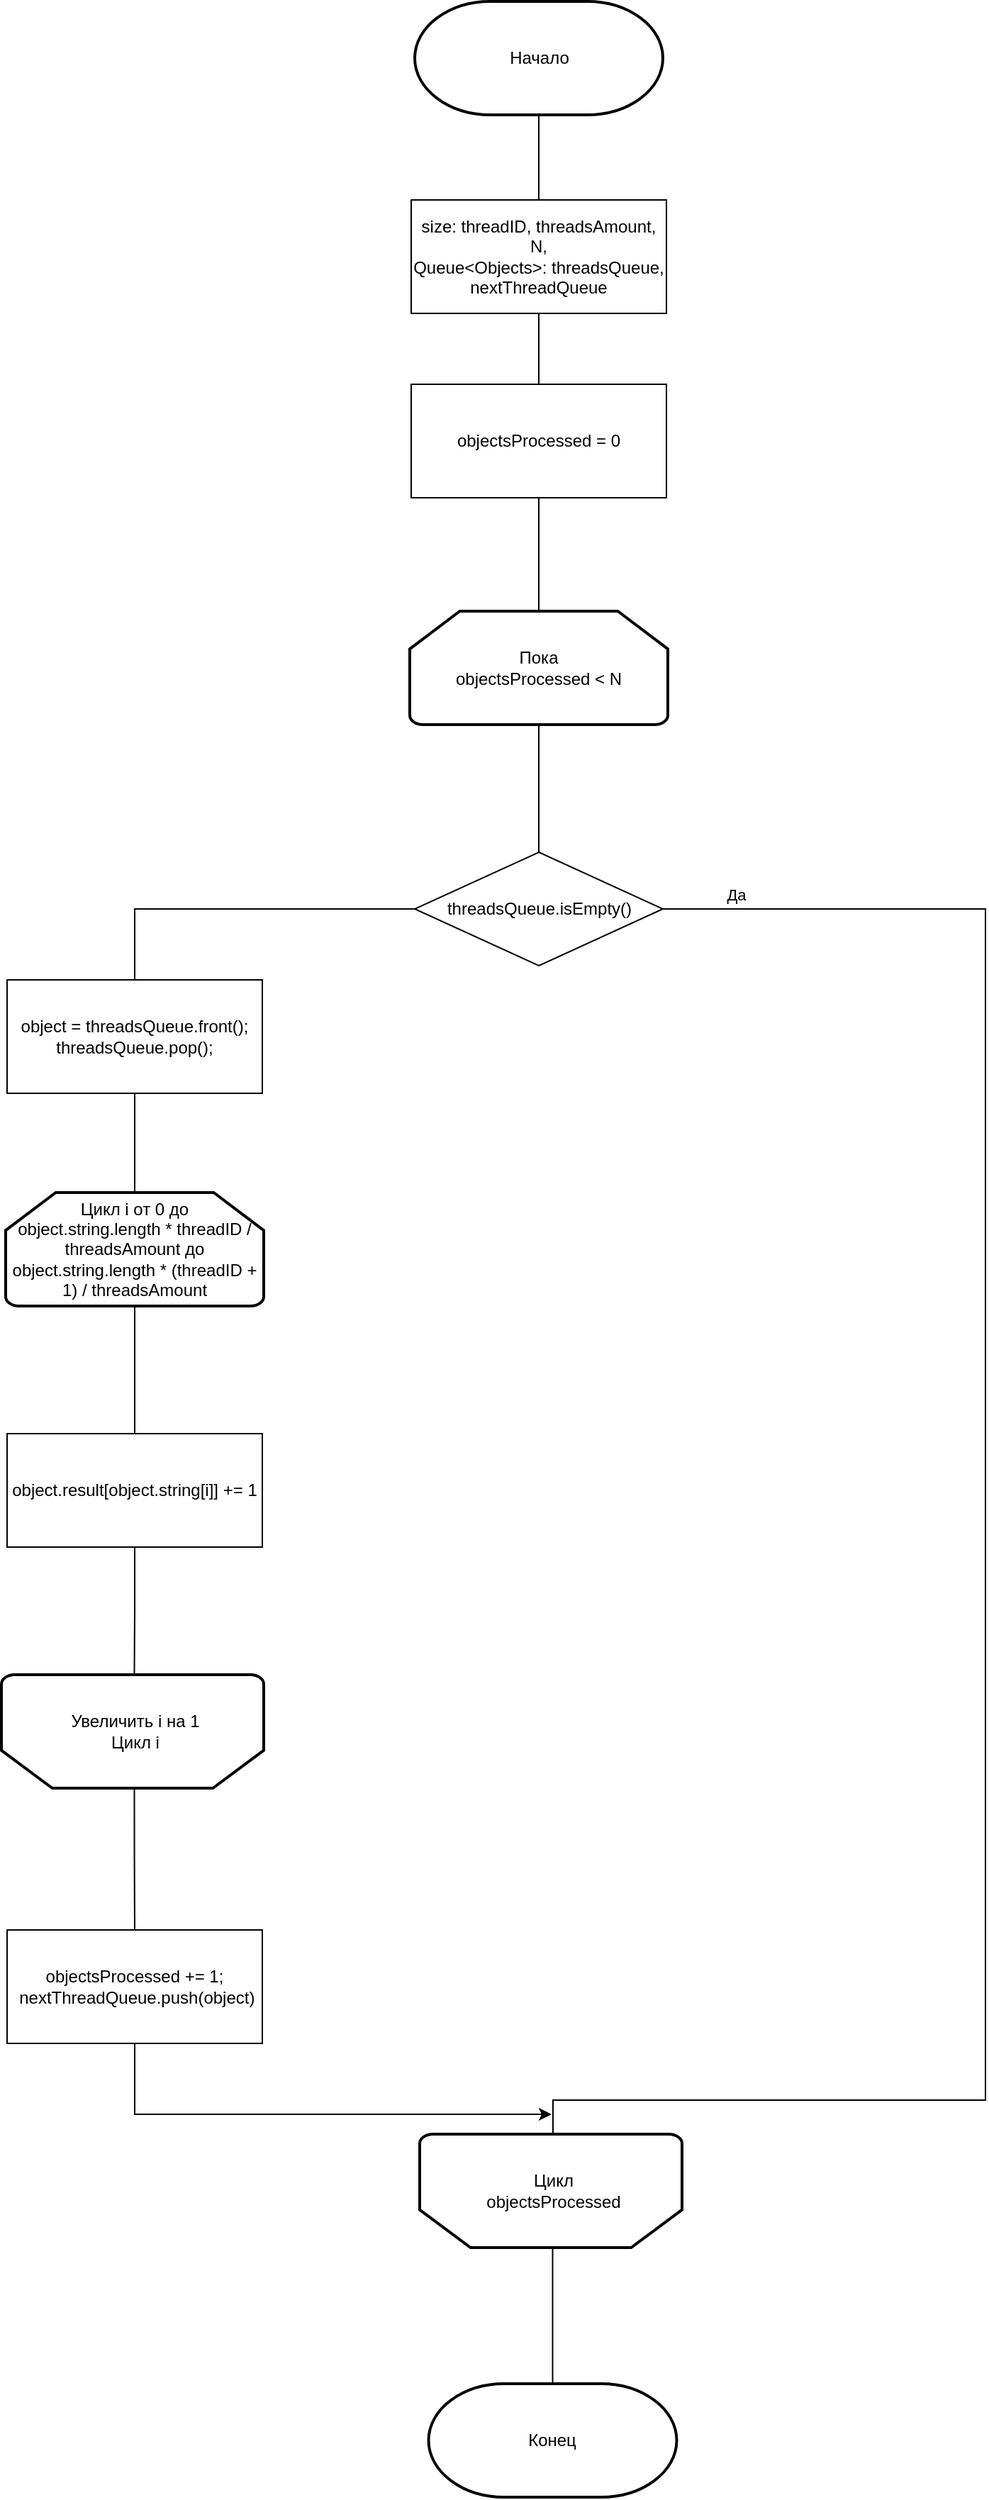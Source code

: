 <mxfile version="13.7.3" type="device"><diagram id="69GVSYjrUzHwj9-xHehx" name="Страница 1"><mxGraphModel dx="2343" dy="1580" grid="1" gridSize="10" guides="1" tooltips="1" connect="1" arrows="1" fold="1" page="1" pageScale="1" pageWidth="827" pageHeight="1169" math="0" shadow="0"><root><mxCell id="0"/><mxCell id="1" parent="0"/><mxCell id="4rqDlQlivFzVIRa4l3UD-1" value="Начало" style="strokeWidth=2;html=1;shape=mxgraph.flowchart.terminator;whiteSpace=wrap;" parent="1" vertex="1"><mxGeometry x="317.5" y="250" width="175" height="80" as="geometry"/></mxCell><mxCell id="ghVpbn0z8uRL4zvKaTwp-24" style="edgeStyle=orthogonalEdgeStyle;rounded=0;orthogonalLoop=1;jettySize=auto;html=1;exitX=0.5;exitY=1;exitDx=0;exitDy=0;exitPerimeter=0;entryX=0.5;entryY=0;entryDx=0;entryDy=0;endArrow=none;endFill=0;" edge="1" parent="1" source="4rqDlQlivFzVIRa4l3UD-2" target="ghVpbn0z8uRL4zvKaTwp-6"><mxGeometry relative="1" as="geometry"/></mxCell><mxCell id="4rqDlQlivFzVIRa4l3UD-2" value="Пока&lt;br&gt;objectsProcessed &amp;lt; N" style="strokeWidth=2;html=1;shape=mxgraph.flowchart.loop_limit;whiteSpace=wrap;labelBackgroundColor=none;" parent="1" vertex="1"><mxGeometry x="314" y="680" width="182" height="80" as="geometry"/></mxCell><mxCell id="4rqDlQlivFzVIRa4l3UD-9" value="" style="endArrow=none;html=1;entryX=0.5;entryY=1;entryDx=0;entryDy=0;entryPerimeter=0;exitX=0.5;exitY=0;exitDx=0;exitDy=0;" parent="1" source="ghVpbn0z8uRL4zvKaTwp-2" target="4rqDlQlivFzVIRa4l3UD-1" edge="1"><mxGeometry width="50" height="50" relative="1" as="geometry"><mxPoint x="405" y="370" as="sourcePoint"/><mxPoint x="450" y="520" as="targetPoint"/></mxGeometry></mxCell><mxCell id="ghVpbn0z8uRL4zvKaTwp-5" style="edgeStyle=orthogonalEdgeStyle;rounded=0;orthogonalLoop=1;jettySize=auto;html=1;exitX=0.5;exitY=1;exitDx=0;exitDy=0;entryX=0.5;entryY=0;entryDx=0;entryDy=0;endArrow=none;endFill=0;" edge="1" parent="1" source="ghVpbn0z8uRL4zvKaTwp-2" target="ghVpbn0z8uRL4zvKaTwp-3"><mxGeometry relative="1" as="geometry"/></mxCell><mxCell id="ghVpbn0z8uRL4zvKaTwp-2" value="size: threadID, threadsAmount, N,&lt;br&gt;Queue&amp;lt;Objects&amp;gt;: threadsQueue,&lt;br&gt;nextThreadQueue" style="rounded=0;whiteSpace=wrap;html=1;labelBackgroundColor=none;" vertex="1" parent="1"><mxGeometry x="315" y="390" width="180" height="80" as="geometry"/></mxCell><mxCell id="ghVpbn0z8uRL4zvKaTwp-4" style="edgeStyle=orthogonalEdgeStyle;rounded=0;orthogonalLoop=1;jettySize=auto;html=1;exitX=0.5;exitY=1;exitDx=0;exitDy=0;entryX=0.5;entryY=0;entryDx=0;entryDy=0;entryPerimeter=0;endArrow=none;endFill=0;" edge="1" parent="1" source="ghVpbn0z8uRL4zvKaTwp-3" target="4rqDlQlivFzVIRa4l3UD-2"><mxGeometry relative="1" as="geometry"/></mxCell><mxCell id="ghVpbn0z8uRL4zvKaTwp-3" value="objectsProcessed = 0" style="rounded=0;whiteSpace=wrap;html=1;labelBackgroundColor=none;" vertex="1" parent="1"><mxGeometry x="315" y="520" width="180" height="80" as="geometry"/></mxCell><mxCell id="ghVpbn0z8uRL4zvKaTwp-11" style="edgeStyle=orthogonalEdgeStyle;rounded=0;orthogonalLoop=1;jettySize=auto;html=1;exitX=1;exitY=0.5;exitDx=0;exitDy=0;endArrow=none;endFill=0;" edge="1" parent="1" source="ghVpbn0z8uRL4zvKaTwp-6" target="ghVpbn0z8uRL4zvKaTwp-10"><mxGeometry relative="1" as="geometry"><Array as="points"><mxPoint x="720" y="890"/><mxPoint x="720" y="1730"/><mxPoint x="415" y="1730"/></Array></mxGeometry></mxCell><mxCell id="ghVpbn0z8uRL4zvKaTwp-12" value="Да" style="edgeLabel;html=1;align=center;verticalAlign=middle;resizable=0;points=[];" vertex="1" connectable="0" parent="ghVpbn0z8uRL4zvKaTwp-11"><mxGeometry x="-0.904" relative="1" as="geometry"><mxPoint x="-16.21" y="-10" as="offset"/></mxGeometry></mxCell><mxCell id="ghVpbn0z8uRL4zvKaTwp-23" style="edgeStyle=orthogonalEdgeStyle;rounded=0;orthogonalLoop=1;jettySize=auto;html=1;exitX=0;exitY=0.5;exitDx=0;exitDy=0;entryX=0.5;entryY=0;entryDx=0;entryDy=0;endArrow=none;endFill=0;" edge="1" parent="1" source="ghVpbn0z8uRL4zvKaTwp-6" target="ghVpbn0z8uRL4zvKaTwp-13"><mxGeometry relative="1" as="geometry"/></mxCell><mxCell id="ghVpbn0z8uRL4zvKaTwp-6" value="threadsQueue.isEmpty()" style="rhombus;whiteSpace=wrap;html=1;" vertex="1" parent="1"><mxGeometry x="317.5" y="850" width="175" height="80" as="geometry"/></mxCell><mxCell id="ghVpbn0z8uRL4zvKaTwp-9" value="" style="strokeWidth=2;html=1;shape=mxgraph.flowchart.loop_limit;whiteSpace=wrap;labelBackgroundColor=none;rotation=-180;align=center;" vertex="1" parent="1"><mxGeometry x="321" y="1754" width="185" height="80" as="geometry"/></mxCell><mxCell id="ghVpbn0z8uRL4zvKaTwp-29" style="edgeStyle=orthogonalEdgeStyle;rounded=0;orthogonalLoop=1;jettySize=auto;html=1;exitX=0.5;exitY=1;exitDx=0;exitDy=0;entryX=0.5;entryY=0;entryDx=0;entryDy=0;entryPerimeter=0;endArrow=none;endFill=0;" edge="1" parent="1" source="ghVpbn0z8uRL4zvKaTwp-10" target="ghVpbn0z8uRL4zvKaTwp-28"><mxGeometry relative="1" as="geometry"/></mxCell><mxCell id="ghVpbn0z8uRL4zvKaTwp-10" value="Цикл&lt;br&gt;objectsProcessed" style="text;html=1;strokeColor=none;fillColor=none;align=center;verticalAlign=middle;whiteSpace=wrap;rounded=0;labelBackgroundColor=none;" vertex="1" parent="1"><mxGeometry x="323.5" y="1754" width="182.5" height="80" as="geometry"/></mxCell><mxCell id="ghVpbn0z8uRL4zvKaTwp-19" style="edgeStyle=orthogonalEdgeStyle;rounded=0;orthogonalLoop=1;jettySize=auto;html=1;exitX=0.5;exitY=1;exitDx=0;exitDy=0;entryX=0.5;entryY=0;entryDx=0;entryDy=0;entryPerimeter=0;endArrow=none;endFill=0;" edge="1" parent="1" source="ghVpbn0z8uRL4zvKaTwp-13" target="ghVpbn0z8uRL4zvKaTwp-15"><mxGeometry relative="1" as="geometry"/></mxCell><mxCell id="ghVpbn0z8uRL4zvKaTwp-13" value="object = threadsQueue.front();&lt;br&gt;threadsQueue.pop();" style="rounded=0;whiteSpace=wrap;html=1;labelBackgroundColor=none;" vertex="1" parent="1"><mxGeometry x="30" y="940" width="180" height="80" as="geometry"/></mxCell><mxCell id="ghVpbn0z8uRL4zvKaTwp-20" style="edgeStyle=orthogonalEdgeStyle;rounded=0;orthogonalLoop=1;jettySize=auto;html=1;exitX=0.5;exitY=1;exitDx=0;exitDy=0;exitPerimeter=0;entryX=0.5;entryY=0;entryDx=0;entryDy=0;endArrow=none;endFill=0;" edge="1" parent="1" source="ghVpbn0z8uRL4zvKaTwp-15" target="ghVpbn0z8uRL4zvKaTwp-18"><mxGeometry relative="1" as="geometry"/></mxCell><mxCell id="ghVpbn0z8uRL4zvKaTwp-15" value="Цикл i от 0 до object.string.length * threadID / threadsAmount&amp;nbsp;до object.string.length * (threadID + 1) / threadsAmount" style="strokeWidth=2;html=1;shape=mxgraph.flowchart.loop_limit;whiteSpace=wrap;labelBackgroundColor=none;" vertex="1" parent="1"><mxGeometry x="29" y="1090" width="182" height="80" as="geometry"/></mxCell><mxCell id="ghVpbn0z8uRL4zvKaTwp-16" value="" style="strokeWidth=2;html=1;shape=mxgraph.flowchart.loop_limit;whiteSpace=wrap;labelBackgroundColor=none;rotation=-180;align=center;" vertex="1" parent="1"><mxGeometry x="26" y="1430" width="185" height="80" as="geometry"/></mxCell><mxCell id="ghVpbn0z8uRL4zvKaTwp-26" style="edgeStyle=orthogonalEdgeStyle;rounded=0;orthogonalLoop=1;jettySize=auto;html=1;exitX=0.5;exitY=1;exitDx=0;exitDy=0;entryX=0.5;entryY=0;entryDx=0;entryDy=0;endArrow=none;endFill=0;" edge="1" parent="1" source="ghVpbn0z8uRL4zvKaTwp-17" target="ghVpbn0z8uRL4zvKaTwp-25"><mxGeometry relative="1" as="geometry"/></mxCell><mxCell id="ghVpbn0z8uRL4zvKaTwp-17" value="Увеличить i на 1&lt;br&gt;Цикл i" style="text;html=1;strokeColor=none;fillColor=none;align=center;verticalAlign=middle;whiteSpace=wrap;rounded=0;labelBackgroundColor=none;" vertex="1" parent="1"><mxGeometry x="28.5" y="1430" width="182.5" height="80" as="geometry"/></mxCell><mxCell id="ghVpbn0z8uRL4zvKaTwp-22" style="edgeStyle=orthogonalEdgeStyle;rounded=0;orthogonalLoop=1;jettySize=auto;html=1;exitX=0.5;exitY=1;exitDx=0;exitDy=0;entryX=0.5;entryY=0;entryDx=0;entryDy=0;endArrow=none;endFill=0;" edge="1" parent="1" source="ghVpbn0z8uRL4zvKaTwp-18" target="ghVpbn0z8uRL4zvKaTwp-17"><mxGeometry relative="1" as="geometry"/></mxCell><mxCell id="ghVpbn0z8uRL4zvKaTwp-18" value="object.result[object.string[i]] += 1" style="rounded=0;whiteSpace=wrap;html=1;labelBackgroundColor=none;" vertex="1" parent="1"><mxGeometry x="30" y="1260" width="180" height="80" as="geometry"/></mxCell><mxCell id="ghVpbn0z8uRL4zvKaTwp-27" style="edgeStyle=orthogonalEdgeStyle;rounded=0;orthogonalLoop=1;jettySize=auto;html=1;exitX=0.5;exitY=1;exitDx=0;exitDy=0;endArrow=classic;endFill=1;" edge="1" parent="1" source="ghVpbn0z8uRL4zvKaTwp-25"><mxGeometry relative="1" as="geometry"><mxPoint x="414" y="1740" as="targetPoint"/><Array as="points"><mxPoint x="120" y="1740"/></Array></mxGeometry></mxCell><mxCell id="ghVpbn0z8uRL4zvKaTwp-25" value="objectsProcessed += 1;&lt;br&gt;&amp;nbsp;nextThreadQueue.push(object)" style="rounded=0;whiteSpace=wrap;html=1;labelBackgroundColor=none;" vertex="1" parent="1"><mxGeometry x="30" y="1610" width="180" height="80" as="geometry"/></mxCell><mxCell id="ghVpbn0z8uRL4zvKaTwp-28" value="Конец" style="strokeWidth=2;html=1;shape=mxgraph.flowchart.terminator;whiteSpace=wrap;" vertex="1" parent="1"><mxGeometry x="327.25" y="1930" width="175" height="80" as="geometry"/></mxCell></root></mxGraphModel></diagram></mxfile>